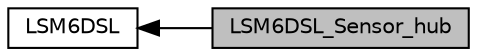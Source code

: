 digraph "LSM6DSL_Sensor_hub"
{
  edge [fontname="Helvetica",fontsize="10",labelfontname="Helvetica",labelfontsize="10"];
  node [fontname="Helvetica",fontsize="10",shape=box];
  rankdir=LR;
  Node2 [label="LSM6DSL",height=0.2,width=0.4,color="black", fillcolor="white", style="filled",URL="$group___l_s_m6_d_s_l.html",tooltip="This file provides a set of functions needed to drive the lsm6dsl enanced inertial module."];
  Node1 [label="LSM6DSL_Sensor_hub",height=0.2,width=0.4,color="black", fillcolor="grey75", style="filled", fontcolor="black",tooltip="This section groups all the functions that manage the sensor hub functionality."];
  Node2->Node1 [shape=plaintext, dir="back", style="solid"];
}
